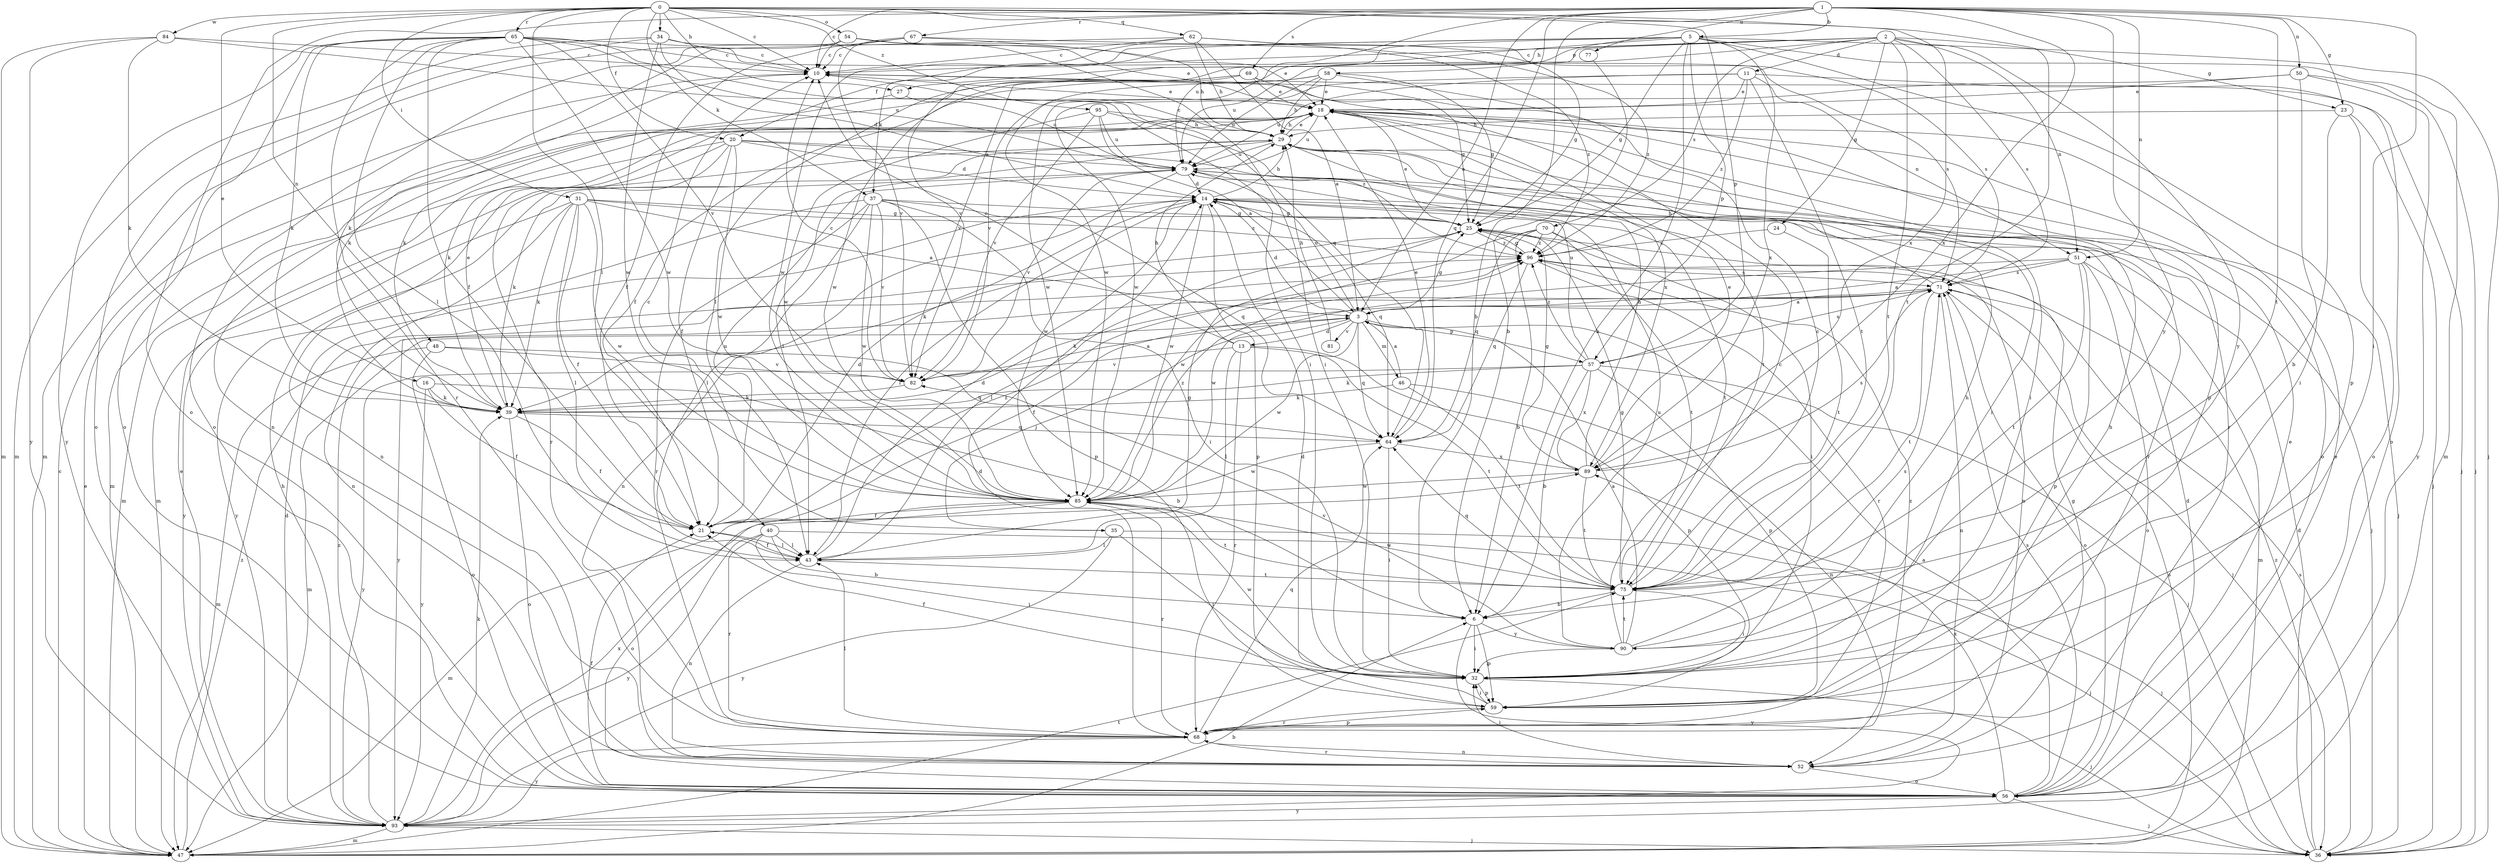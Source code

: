 strict digraph  {
0;
1;
2;
3;
5;
6;
10;
11;
13;
14;
16;
18;
20;
21;
23;
24;
25;
27;
29;
31;
32;
34;
35;
36;
37;
39;
40;
43;
46;
47;
48;
50;
51;
52;
54;
56;
57;
58;
59;
62;
64;
65;
67;
68;
69;
70;
71;
75;
77;
79;
81;
82;
84;
85;
89;
90;
93;
95;
96;
0 -> 10  [label=c];
0 -> 16  [label=e];
0 -> 20  [label=f];
0 -> 27  [label=h];
0 -> 31  [label=i];
0 -> 34  [label=j];
0 -> 37  [label=k];
0 -> 40  [label=l];
0 -> 48  [label=n];
0 -> 54  [label=o];
0 -> 57  [label=p];
0 -> 62  [label=q];
0 -> 65  [label=r];
0 -> 75  [label=t];
0 -> 84  [label=w];
0 -> 89  [label=x];
0 -> 95  [label=z];
1 -> 3  [label=a];
1 -> 5  [label=b];
1 -> 6  [label=b];
1 -> 10  [label=c];
1 -> 23  [label=g];
1 -> 32  [label=i];
1 -> 50  [label=n];
1 -> 51  [label=n];
1 -> 56  [label=o];
1 -> 64  [label=q];
1 -> 67  [label=r];
1 -> 69  [label=s];
1 -> 75  [label=t];
1 -> 77  [label=u];
1 -> 79  [label=u];
1 -> 89  [label=x];
1 -> 90  [label=y];
2 -> 10  [label=c];
2 -> 11  [label=d];
2 -> 23  [label=g];
2 -> 24  [label=g];
2 -> 27  [label=h];
2 -> 43  [label=l];
2 -> 51  [label=n];
2 -> 70  [label=s];
2 -> 71  [label=s];
2 -> 75  [label=t];
2 -> 79  [label=u];
2 -> 90  [label=y];
3 -> 13  [label=d];
3 -> 14  [label=d];
3 -> 25  [label=g];
3 -> 35  [label=j];
3 -> 46  [label=m];
3 -> 47  [label=m];
3 -> 57  [label=p];
3 -> 64  [label=q];
3 -> 79  [label=u];
3 -> 81  [label=v];
3 -> 85  [label=w];
5 -> 6  [label=b];
5 -> 20  [label=f];
5 -> 25  [label=g];
5 -> 36  [label=j];
5 -> 37  [label=k];
5 -> 47  [label=m];
5 -> 57  [label=p];
5 -> 58  [label=p];
5 -> 59  [label=p];
5 -> 82  [label=v];
5 -> 85  [label=w];
5 -> 89  [label=x];
6 -> 32  [label=i];
6 -> 59  [label=p];
6 -> 90  [label=y];
6 -> 93  [label=y];
10 -> 18  [label=e];
10 -> 39  [label=k];
11 -> 18  [label=e];
11 -> 51  [label=n];
11 -> 56  [label=o];
11 -> 75  [label=t];
11 -> 79  [label=u];
11 -> 85  [label=w];
11 -> 96  [label=z];
13 -> 10  [label=c];
13 -> 29  [label=h];
13 -> 43  [label=l];
13 -> 59  [label=p];
13 -> 68  [label=r];
13 -> 75  [label=t];
13 -> 82  [label=v];
14 -> 25  [label=g];
14 -> 29  [label=h];
14 -> 36  [label=j];
14 -> 43  [label=l];
14 -> 52  [label=n];
14 -> 59  [label=p];
14 -> 64  [label=q];
14 -> 75  [label=t];
14 -> 85  [label=w];
16 -> 6  [label=b];
16 -> 21  [label=f];
16 -> 39  [label=k];
16 -> 93  [label=y];
18 -> 29  [label=h];
18 -> 32  [label=i];
18 -> 39  [label=k];
18 -> 47  [label=m];
18 -> 56  [label=o];
18 -> 68  [label=r];
18 -> 79  [label=u];
18 -> 89  [label=x];
20 -> 14  [label=d];
20 -> 21  [label=f];
20 -> 47  [label=m];
20 -> 52  [label=n];
20 -> 68  [label=r];
20 -> 75  [label=t];
20 -> 79  [label=u];
20 -> 85  [label=w];
21 -> 14  [label=d];
21 -> 43  [label=l];
21 -> 79  [label=u];
21 -> 96  [label=z];
23 -> 6  [label=b];
23 -> 29  [label=h];
23 -> 36  [label=j];
23 -> 56  [label=o];
24 -> 75  [label=t];
24 -> 96  [label=z];
25 -> 18  [label=e];
25 -> 39  [label=k];
25 -> 43  [label=l];
25 -> 52  [label=n];
25 -> 96  [label=z];
27 -> 39  [label=k];
27 -> 79  [label=u];
29 -> 10  [label=c];
29 -> 18  [label=e];
29 -> 32  [label=i];
29 -> 43  [label=l];
29 -> 47  [label=m];
29 -> 79  [label=u];
31 -> 3  [label=a];
31 -> 21  [label=f];
31 -> 25  [label=g];
31 -> 39  [label=k];
31 -> 43  [label=l];
31 -> 52  [label=n];
31 -> 85  [label=w];
31 -> 93  [label=y];
31 -> 96  [label=z];
32 -> 21  [label=f];
32 -> 36  [label=j];
32 -> 59  [label=p];
32 -> 85  [label=w];
34 -> 10  [label=c];
34 -> 14  [label=d];
34 -> 18  [label=e];
34 -> 47  [label=m];
34 -> 56  [label=o];
34 -> 85  [label=w];
35 -> 10  [label=c];
35 -> 32  [label=i];
35 -> 36  [label=j];
35 -> 43  [label=l];
35 -> 93  [label=y];
36 -> 14  [label=d];
36 -> 71  [label=s];
36 -> 96  [label=z];
37 -> 25  [label=g];
37 -> 32  [label=i];
37 -> 43  [label=l];
37 -> 59  [label=p];
37 -> 64  [label=q];
37 -> 68  [label=r];
37 -> 82  [label=v];
37 -> 85  [label=w];
37 -> 93  [label=y];
39 -> 18  [label=e];
39 -> 21  [label=f];
39 -> 56  [label=o];
39 -> 64  [label=q];
40 -> 6  [label=b];
40 -> 32  [label=i];
40 -> 36  [label=j];
40 -> 43  [label=l];
40 -> 68  [label=r];
40 -> 93  [label=y];
43 -> 14  [label=d];
43 -> 21  [label=f];
43 -> 25  [label=g];
43 -> 52  [label=n];
43 -> 75  [label=t];
46 -> 3  [label=a];
46 -> 39  [label=k];
46 -> 52  [label=n];
46 -> 75  [label=t];
47 -> 6  [label=b];
47 -> 10  [label=c];
47 -> 18  [label=e];
47 -> 71  [label=s];
47 -> 75  [label=t];
47 -> 96  [label=z];
48 -> 47  [label=m];
48 -> 56  [label=o];
48 -> 64  [label=q];
48 -> 82  [label=v];
50 -> 18  [label=e];
50 -> 32  [label=i];
50 -> 36  [label=j];
50 -> 85  [label=w];
50 -> 93  [label=y];
51 -> 3  [label=a];
51 -> 47  [label=m];
51 -> 56  [label=o];
51 -> 59  [label=p];
51 -> 71  [label=s];
51 -> 75  [label=t];
51 -> 85  [label=w];
52 -> 18  [label=e];
52 -> 25  [label=g];
52 -> 32  [label=i];
52 -> 56  [label=o];
52 -> 68  [label=r];
54 -> 10  [label=c];
54 -> 18  [label=e];
54 -> 32  [label=i];
54 -> 47  [label=m];
54 -> 56  [label=o];
54 -> 71  [label=s];
56 -> 3  [label=a];
56 -> 14  [label=d];
56 -> 18  [label=e];
56 -> 21  [label=f];
56 -> 36  [label=j];
56 -> 71  [label=s];
56 -> 89  [label=x];
56 -> 93  [label=y];
57 -> 6  [label=b];
57 -> 36  [label=j];
57 -> 39  [label=k];
57 -> 59  [label=p];
57 -> 71  [label=s];
57 -> 79  [label=u];
57 -> 89  [label=x];
57 -> 93  [label=y];
57 -> 96  [label=z];
58 -> 18  [label=e];
58 -> 21  [label=f];
58 -> 25  [label=g];
58 -> 29  [label=h];
58 -> 59  [label=p];
58 -> 79  [label=u];
58 -> 82  [label=v];
59 -> 14  [label=d];
59 -> 29  [label=h];
59 -> 32  [label=i];
59 -> 68  [label=r];
62 -> 3  [label=a];
62 -> 10  [label=c];
62 -> 25  [label=g];
62 -> 29  [label=h];
62 -> 39  [label=k];
62 -> 85  [label=w];
62 -> 96  [label=z];
64 -> 18  [label=e];
64 -> 32  [label=i];
64 -> 85  [label=w];
64 -> 89  [label=x];
65 -> 10  [label=c];
65 -> 21  [label=f];
65 -> 39  [label=k];
65 -> 43  [label=l];
65 -> 56  [label=o];
65 -> 64  [label=q];
65 -> 68  [label=r];
65 -> 71  [label=s];
65 -> 79  [label=u];
65 -> 82  [label=v];
65 -> 85  [label=w];
65 -> 93  [label=y];
67 -> 10  [label=c];
67 -> 21  [label=f];
67 -> 29  [label=h];
67 -> 82  [label=v];
67 -> 96  [label=z];
68 -> 14  [label=d];
68 -> 43  [label=l];
68 -> 52  [label=n];
68 -> 59  [label=p];
68 -> 64  [label=q];
68 -> 93  [label=y];
68 -> 96  [label=z];
69 -> 18  [label=e];
69 -> 25  [label=g];
69 -> 36  [label=j];
69 -> 52  [label=n];
69 -> 82  [label=v];
69 -> 85  [label=w];
70 -> 6  [label=b];
70 -> 32  [label=i];
70 -> 64  [label=q];
70 -> 75  [label=t];
70 -> 85  [label=w];
70 -> 96  [label=z];
71 -> 3  [label=a];
71 -> 21  [label=f];
71 -> 29  [label=h];
71 -> 36  [label=j];
71 -> 39  [label=k];
71 -> 52  [label=n];
71 -> 56  [label=o];
71 -> 75  [label=t];
71 -> 93  [label=y];
75 -> 6  [label=b];
75 -> 10  [label=c];
75 -> 25  [label=g];
75 -> 32  [label=i];
75 -> 64  [label=q];
75 -> 85  [label=w];
77 -> 6  [label=b];
79 -> 14  [label=d];
79 -> 36  [label=j];
79 -> 39  [label=k];
79 -> 68  [label=r];
79 -> 82  [label=v];
79 -> 85  [label=w];
81 -> 29  [label=h];
82 -> 3  [label=a];
82 -> 10  [label=c];
82 -> 39  [label=k];
84 -> 10  [label=c];
84 -> 32  [label=i];
84 -> 39  [label=k];
84 -> 47  [label=m];
84 -> 93  [label=y];
85 -> 21  [label=f];
85 -> 47  [label=m];
85 -> 56  [label=o];
85 -> 68  [label=r];
85 -> 75  [label=t];
85 -> 96  [label=z];
89 -> 18  [label=e];
89 -> 25  [label=g];
89 -> 29  [label=h];
89 -> 71  [label=s];
89 -> 75  [label=t];
89 -> 85  [label=w];
90 -> 3  [label=a];
90 -> 10  [label=c];
90 -> 29  [label=h];
90 -> 32  [label=i];
90 -> 71  [label=s];
90 -> 75  [label=t];
90 -> 79  [label=u];
90 -> 82  [label=v];
93 -> 14  [label=d];
93 -> 18  [label=e];
93 -> 29  [label=h];
93 -> 36  [label=j];
93 -> 39  [label=k];
93 -> 47  [label=m];
93 -> 89  [label=x];
93 -> 96  [label=z];
95 -> 3  [label=a];
95 -> 29  [label=h];
95 -> 79  [label=u];
95 -> 82  [label=v];
95 -> 85  [label=w];
95 -> 96  [label=z];
96 -> 25  [label=g];
96 -> 64  [label=q];
96 -> 68  [label=r];
96 -> 71  [label=s];
}
